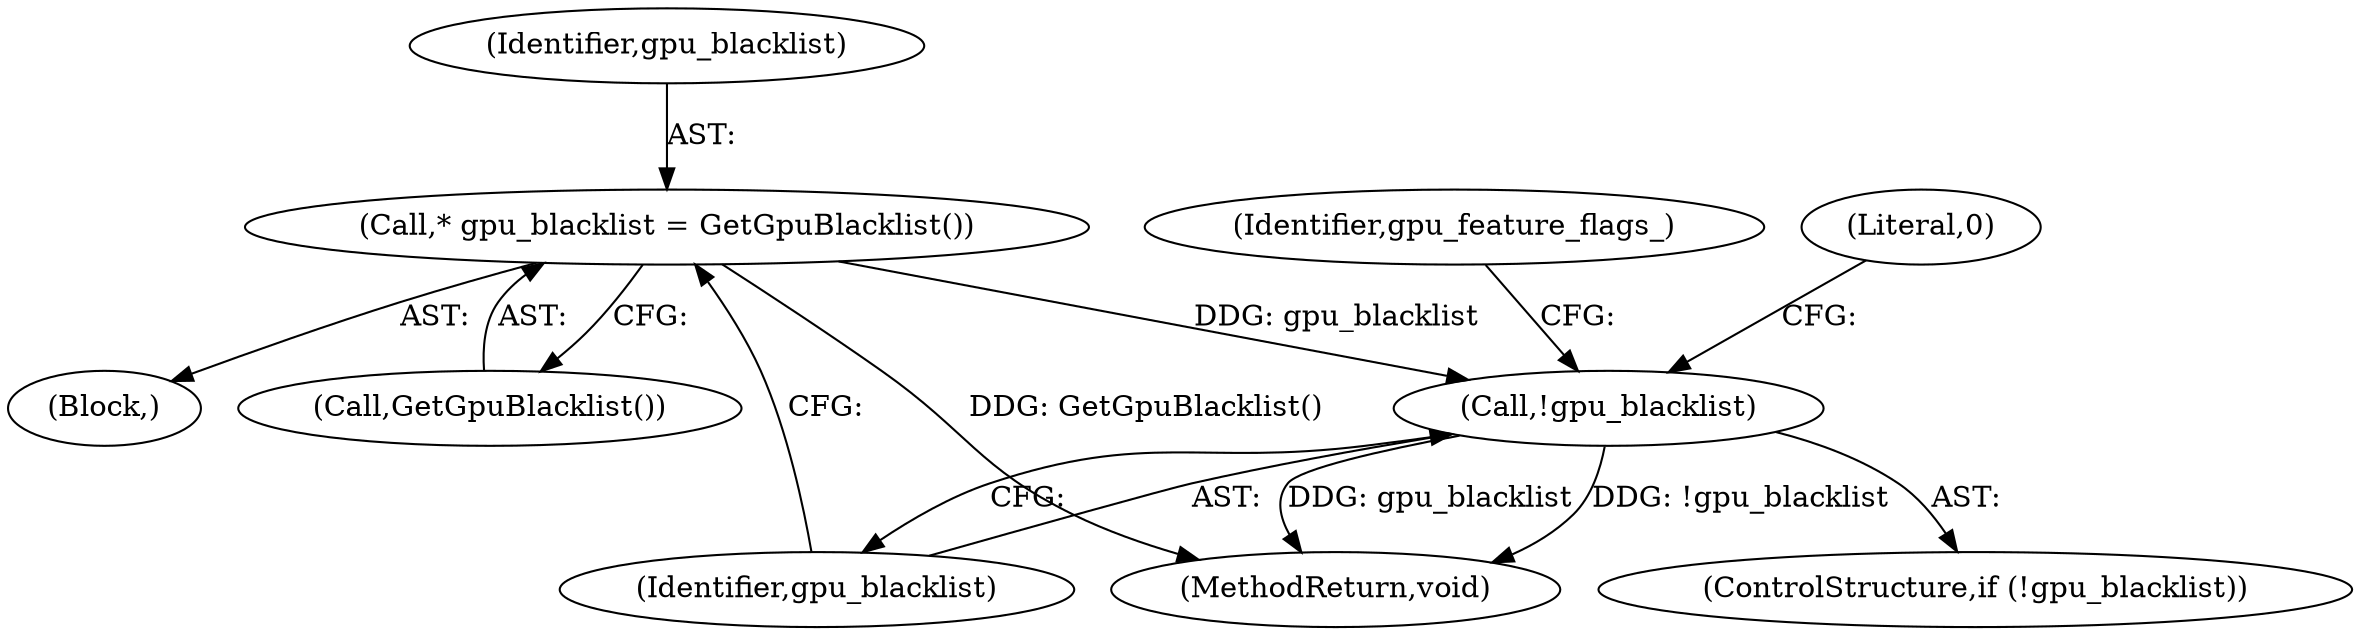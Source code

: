 digraph "0_Chrome_87c724d81f0210494211cd36814c4cb2cf4c4bd1@pointer" {
"1000116" [label="(Call,* gpu_blacklist = GetGpuBlacklist())"];
"1000120" [label="(Call,!gpu_blacklist)"];
"1000116" [label="(Call,* gpu_blacklist = GetGpuBlacklist())"];
"1000120" [label="(Call,!gpu_blacklist)"];
"1000101" [label="(Block,)"];
"1000176" [label="(MethodReturn,void)"];
"1000129" [label="(Identifier,gpu_feature_flags_)"];
"1000121" [label="(Identifier,gpu_blacklist)"];
"1000118" [label="(Call,GetGpuBlacklist())"];
"1000117" [label="(Identifier,gpu_blacklist)"];
"1000124" [label="(Literal,0)"];
"1000119" [label="(ControlStructure,if (!gpu_blacklist))"];
"1000116" -> "1000101"  [label="AST: "];
"1000116" -> "1000118"  [label="CFG: "];
"1000117" -> "1000116"  [label="AST: "];
"1000118" -> "1000116"  [label="AST: "];
"1000121" -> "1000116"  [label="CFG: "];
"1000116" -> "1000176"  [label="DDG: GetGpuBlacklist()"];
"1000116" -> "1000120"  [label="DDG: gpu_blacklist"];
"1000120" -> "1000119"  [label="AST: "];
"1000120" -> "1000121"  [label="CFG: "];
"1000121" -> "1000120"  [label="AST: "];
"1000124" -> "1000120"  [label="CFG: "];
"1000129" -> "1000120"  [label="CFG: "];
"1000120" -> "1000176"  [label="DDG: gpu_blacklist"];
"1000120" -> "1000176"  [label="DDG: !gpu_blacklist"];
}
